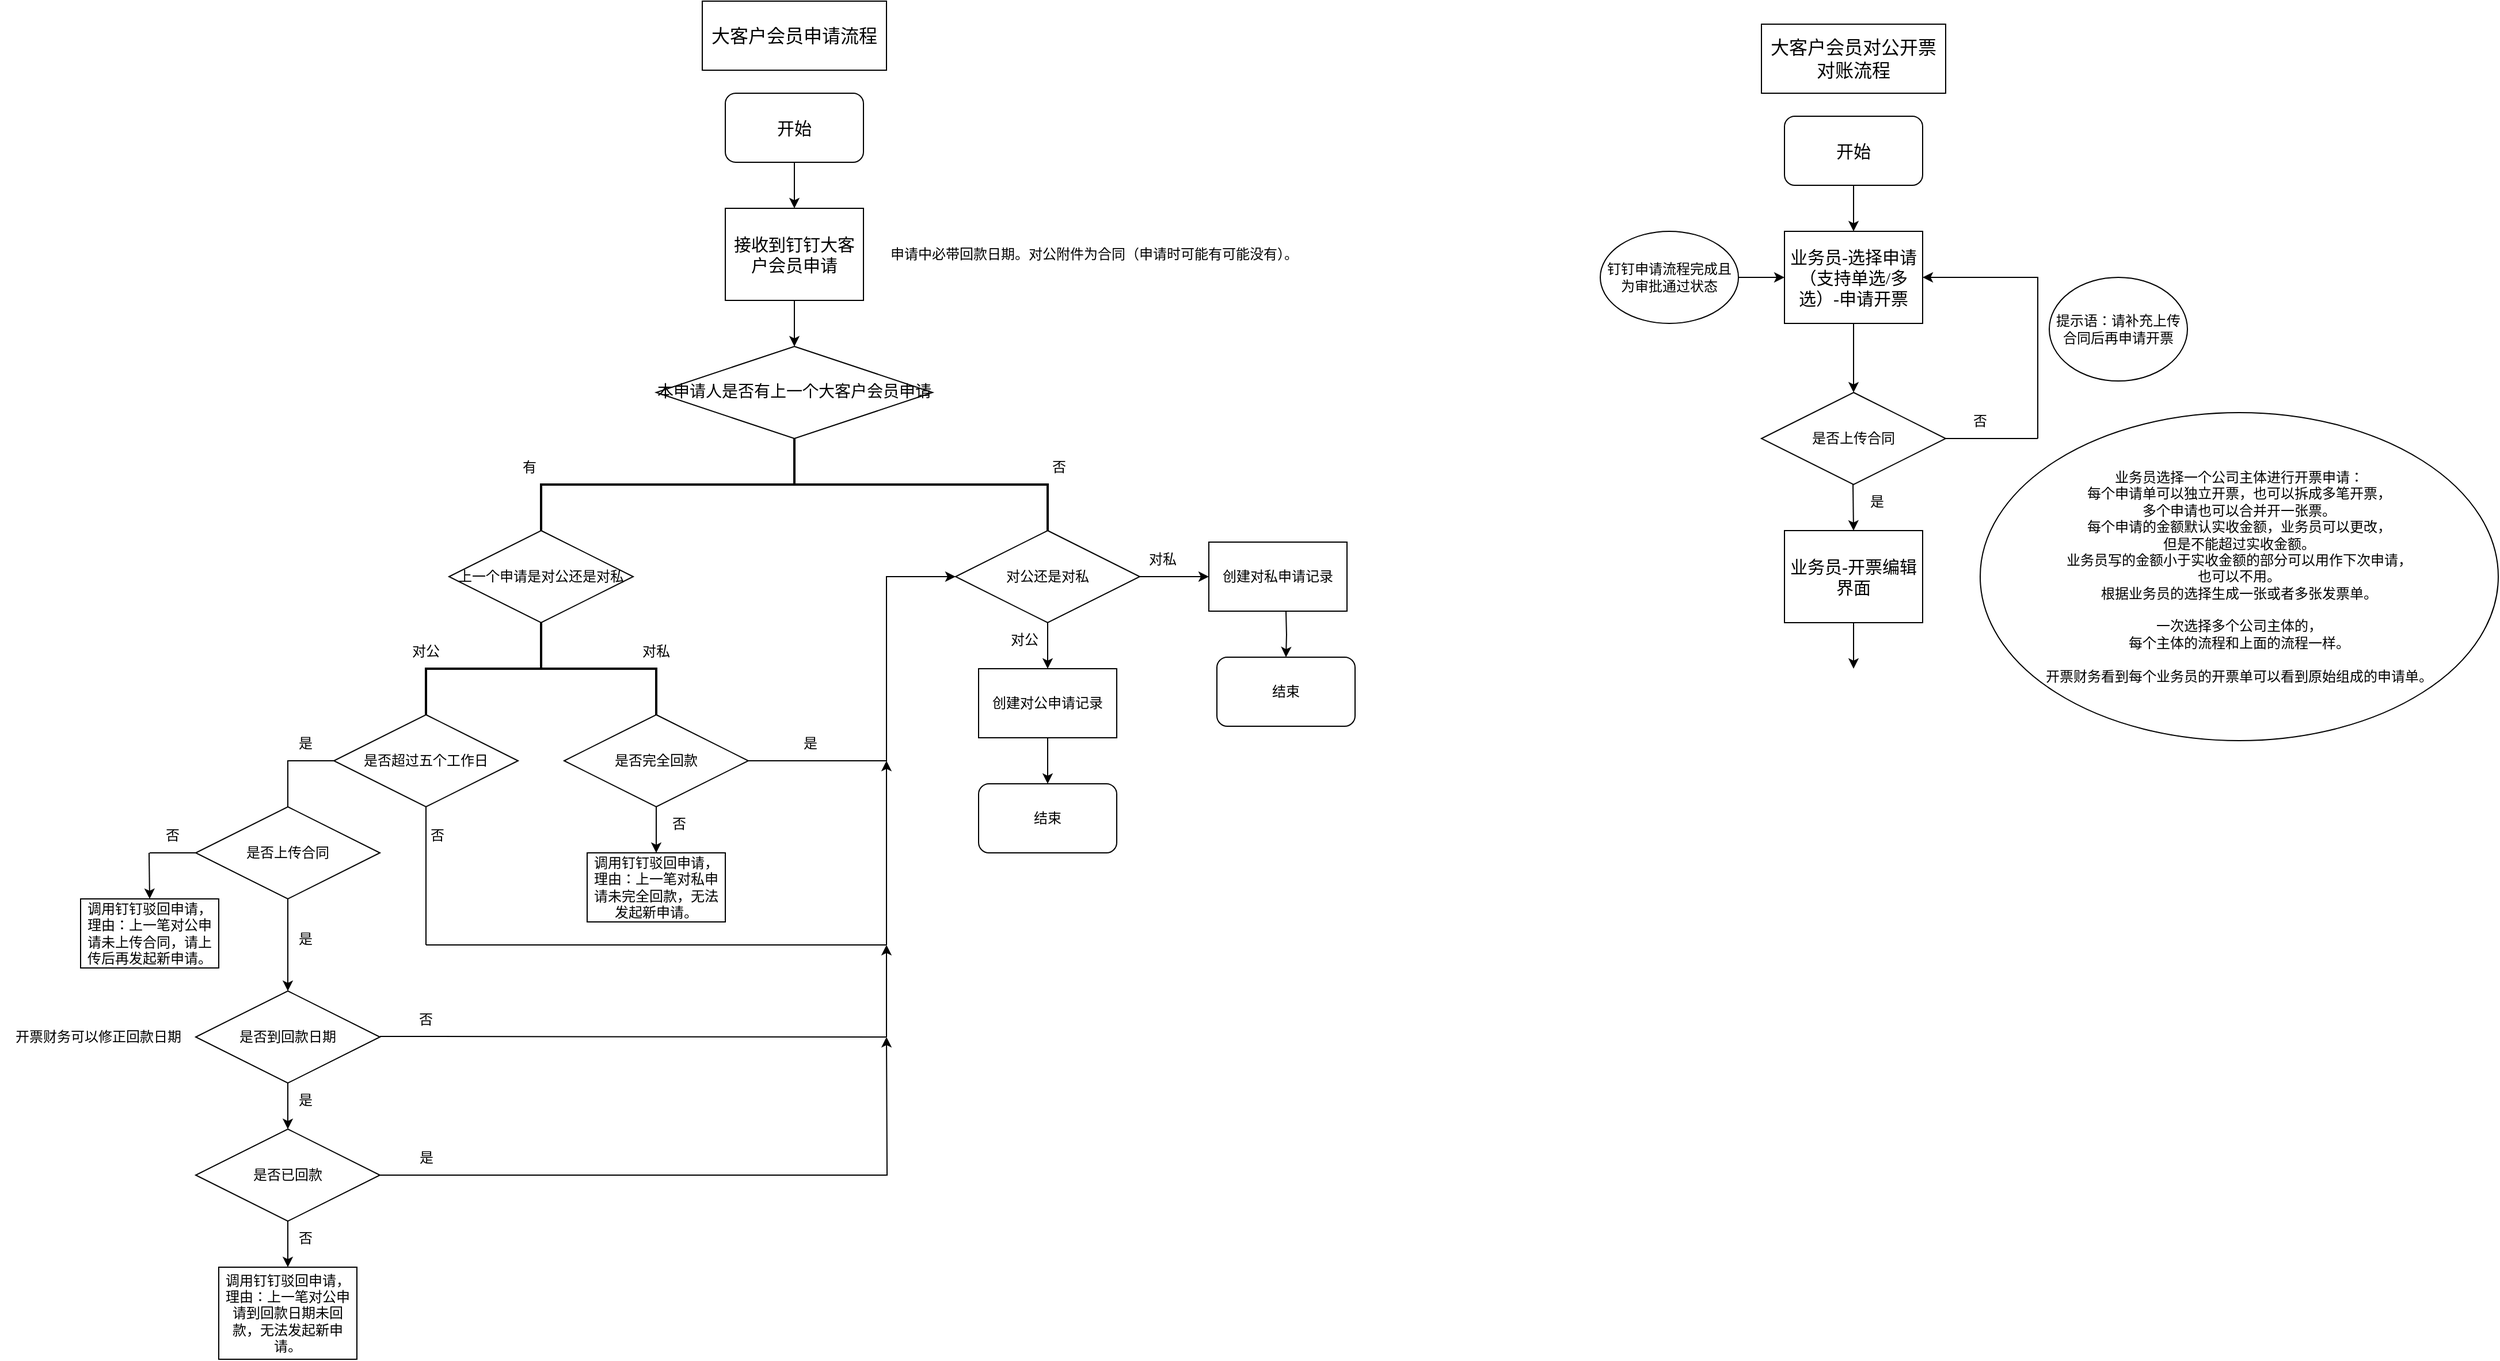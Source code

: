 <mxfile version="22.1.2" type="github">
  <diagram name="第 1 页" id="cwiQXqDM4dJ7onwpeurd">
    <mxGraphModel dx="2603" dy="947" grid="1" gridSize="10" guides="1" tooltips="1" connect="1" arrows="1" fold="1" page="1" pageScale="1" pageWidth="1169" pageHeight="827" math="0" shadow="0">
      <root>
        <mxCell id="0" />
        <mxCell id="1" parent="0" />
        <mxCell id="NmOJf7ED6O6_MyOFakdR-4" value="&lt;font style=&quot;font-size: 15px;&quot; face=&quot;Times New Roman&quot;&gt;开始&lt;/font&gt;" style="rounded=1;whiteSpace=wrap;html=1;" parent="1" vertex="1">
          <mxGeometry x="340" y="100" width="120" height="60" as="geometry" />
        </mxCell>
        <mxCell id="ECHTM2pUaqYe5BrJFtDh-3" value="" style="edgeStyle=orthogonalEdgeStyle;rounded=0;orthogonalLoop=1;jettySize=auto;html=1;" parent="1" source="NmOJf7ED6O6_MyOFakdR-4" target="NmOJf7ED6O6_MyOFakdR-5" edge="1">
          <mxGeometry relative="1" as="geometry" />
        </mxCell>
        <mxCell id="NmOJf7ED6O6_MyOFakdR-5" value="&lt;font face=&quot;Times New Roman&quot; style=&quot;font-size: 15px;&quot;&gt;接收到钉钉大客户会员申请&lt;/font&gt;" style="rounded=0;whiteSpace=wrap;html=1;" parent="1" vertex="1">
          <mxGeometry x="340" y="200" width="120" height="80" as="geometry" />
        </mxCell>
        <mxCell id="ECHTM2pUaqYe5BrJFtDh-2" value="" style="edgeStyle=orthogonalEdgeStyle;rounded=0;orthogonalLoop=1;jettySize=auto;html=1;" parent="1" source="NmOJf7ED6O6_MyOFakdR-5" target="ECHTM2pUaqYe5BrJFtDh-1" edge="1">
          <mxGeometry relative="1" as="geometry" />
        </mxCell>
        <mxCell id="ECHTM2pUaqYe5BrJFtDh-1" value="&lt;font style=&quot;font-size: 14px;&quot; face=&quot;Times New Roman&quot;&gt;本申请人是否有上一个大客户会员申请&lt;/font&gt;" style="rhombus;html=1;whiteSpace=wrap;" parent="1" vertex="1">
          <mxGeometry x="280" y="320" width="240" height="80" as="geometry" />
        </mxCell>
        <mxCell id="ECHTM2pUaqYe5BrJFtDh-4" value="" style="strokeWidth=2;html=1;shape=mxgraph.flowchart.annotation_2;align=left;labelPosition=right;pointerEvents=1;direction=south;movable=1;resizable=1;rotatable=1;deletable=1;editable=1;locked=0;connectable=1;" parent="1" vertex="1">
          <mxGeometry x="180" y="400" width="440" height="80" as="geometry" />
        </mxCell>
        <mxCell id="ECHTM2pUaqYe5BrJFtDh-5" value="有" style="text;strokeColor=none;align=center;fillColor=none;html=1;verticalAlign=middle;whiteSpace=wrap;rounded=0;movable=1;resizable=1;rotatable=1;deletable=1;editable=1;locked=0;connectable=1;" parent="1" vertex="1">
          <mxGeometry x="140" y="410" width="60" height="30" as="geometry" />
        </mxCell>
        <mxCell id="ECHTM2pUaqYe5BrJFtDh-6" value="否" style="text;strokeColor=none;align=center;fillColor=none;html=1;verticalAlign=middle;whiteSpace=wrap;rounded=0;movable=1;resizable=1;rotatable=1;deletable=1;editable=1;locked=0;connectable=1;" parent="1" vertex="1">
          <mxGeometry x="600" y="410" width="60" height="30" as="geometry" />
        </mxCell>
        <mxCell id="ECHTM2pUaqYe5BrJFtDh-7" value="上一个申请是对公还是对私" style="rhombus;whiteSpace=wrap;html=1;movable=1;resizable=1;rotatable=1;deletable=1;editable=1;locked=0;connectable=1;" parent="1" vertex="1">
          <mxGeometry x="100" y="480" width="160" height="80" as="geometry" />
        </mxCell>
        <mxCell id="ECHTM2pUaqYe5BrJFtDh-8" value="对公还是对私" style="rhombus;whiteSpace=wrap;html=1;movable=1;resizable=1;rotatable=1;deletable=1;editable=1;locked=0;connectable=1;" parent="1" vertex="1">
          <mxGeometry x="540" y="480" width="160" height="80" as="geometry" />
        </mxCell>
        <mxCell id="ECHTM2pUaqYe5BrJFtDh-9" value="" style="strokeWidth=2;html=1;shape=mxgraph.flowchart.annotation_2;align=left;labelPosition=right;pointerEvents=1;direction=south;movable=1;resizable=1;rotatable=1;deletable=1;editable=1;locked=0;connectable=1;" parent="1" vertex="1">
          <mxGeometry x="80" y="560" width="200" height="80" as="geometry" />
        </mxCell>
        <mxCell id="ECHTM2pUaqYe5BrJFtDh-10" value="对公" style="text;strokeColor=none;align=center;fillColor=none;html=1;verticalAlign=middle;whiteSpace=wrap;rounded=0;movable=1;resizable=1;rotatable=1;deletable=1;editable=1;locked=0;connectable=1;" parent="1" vertex="1">
          <mxGeometry x="50" y="570" width="60" height="30" as="geometry" />
        </mxCell>
        <mxCell id="ECHTM2pUaqYe5BrJFtDh-11" value="对私" style="text;strokeColor=none;align=center;fillColor=none;html=1;verticalAlign=middle;whiteSpace=wrap;rounded=0;movable=1;resizable=1;rotatable=1;deletable=1;editable=1;locked=0;connectable=1;" parent="1" vertex="1">
          <mxGeometry x="250" y="570" width="60" height="30" as="geometry" />
        </mxCell>
        <mxCell id="ECHTM2pUaqYe5BrJFtDh-12" value="是否完全回款" style="rhombus;whiteSpace=wrap;html=1;movable=1;resizable=1;rotatable=1;deletable=1;editable=1;locked=0;connectable=1;" parent="1" vertex="1">
          <mxGeometry x="200" y="640" width="160" height="80" as="geometry" />
        </mxCell>
        <mxCell id="ECHTM2pUaqYe5BrJFtDh-14" value="否" style="text;strokeColor=none;align=center;fillColor=none;html=1;verticalAlign=middle;whiteSpace=wrap;rounded=0;movable=1;resizable=1;rotatable=1;deletable=1;editable=1;locked=0;connectable=1;" parent="1" vertex="1">
          <mxGeometry x="270" y="720" width="60" height="30" as="geometry" />
        </mxCell>
        <mxCell id="ECHTM2pUaqYe5BrJFtDh-15" value="是" style="text;strokeColor=none;align=center;fillColor=none;html=1;verticalAlign=middle;whiteSpace=wrap;rounded=0;movable=1;resizable=1;rotatable=1;deletable=1;editable=1;locked=0;connectable=1;" parent="1" vertex="1">
          <mxGeometry x="384" y="650" width="60" height="30" as="geometry" />
        </mxCell>
        <mxCell id="ECHTM2pUaqYe5BrJFtDh-16" value="" style="shape=partialRectangle;whiteSpace=wrap;html=1;top=0;left=0;fillColor=none;" parent="1" vertex="1">
          <mxGeometry x="360" y="520" width="120" height="160" as="geometry" />
        </mxCell>
        <mxCell id="ECHTM2pUaqYe5BrJFtDh-18" value="" style="endArrow=classic;html=1;rounded=0;entryX=0;entryY=0.5;entryDx=0;entryDy=0;" parent="1" target="ECHTM2pUaqYe5BrJFtDh-8" edge="1">
          <mxGeometry width="50" height="50" relative="1" as="geometry">
            <mxPoint x="480" y="520" as="sourcePoint" />
            <mxPoint x="530" y="470" as="targetPoint" />
          </mxGeometry>
        </mxCell>
        <mxCell id="ECHTM2pUaqYe5BrJFtDh-20" value="" style="endArrow=classic;html=1;rounded=0;" parent="1" edge="1">
          <mxGeometry width="50" height="50" relative="1" as="geometry">
            <mxPoint x="280" y="720" as="sourcePoint" />
            <mxPoint x="280" y="760" as="targetPoint" />
          </mxGeometry>
        </mxCell>
        <mxCell id="ECHTM2pUaqYe5BrJFtDh-21" value="调用钉钉驳回申请，理由：上一笔对私申请未完全回款，无法发起新申请。" style="rounded=0;whiteSpace=wrap;html=1;" parent="1" vertex="1">
          <mxGeometry x="220" y="760" width="120" height="60" as="geometry" />
        </mxCell>
        <mxCell id="ECHTM2pUaqYe5BrJFtDh-22" value="是否超过五个工作日" style="rhombus;whiteSpace=wrap;html=1;movable=1;resizable=1;rotatable=1;deletable=1;editable=1;locked=0;connectable=1;" parent="1" vertex="1">
          <mxGeometry y="640" width="160" height="80" as="geometry" />
        </mxCell>
        <mxCell id="ECHTM2pUaqYe5BrJFtDh-25" value="是" style="text;html=1;align=center;verticalAlign=middle;resizable=0;points=[];autosize=1;strokeColor=none;fillColor=none;" parent="1" vertex="1">
          <mxGeometry x="-45" y="650" width="40" height="30" as="geometry" />
        </mxCell>
        <mxCell id="ECHTM2pUaqYe5BrJFtDh-26" value="申请中必带回款日期。对公附件为合同（申请时可能有可能没有）。" style="text;html=1;align=center;verticalAlign=middle;resizable=0;points=[];autosize=1;strokeColor=none;fillColor=none;" parent="1" vertex="1">
          <mxGeometry x="470" y="225" width="380" height="30" as="geometry" />
        </mxCell>
        <mxCell id="ECHTM2pUaqYe5BrJFtDh-27" value="" style="endArrow=none;html=1;rounded=0;" parent="1" edge="1">
          <mxGeometry width="50" height="50" relative="1" as="geometry">
            <mxPoint x="80" y="840" as="sourcePoint" />
            <mxPoint x="80" y="720" as="targetPoint" />
          </mxGeometry>
        </mxCell>
        <mxCell id="ECHTM2pUaqYe5BrJFtDh-28" value="" style="endArrow=none;html=1;rounded=0;" parent="1" edge="1">
          <mxGeometry width="50" height="50" relative="1" as="geometry">
            <mxPoint x="80" y="840" as="sourcePoint" />
            <mxPoint x="480" y="840" as="targetPoint" />
          </mxGeometry>
        </mxCell>
        <mxCell id="ECHTM2pUaqYe5BrJFtDh-30" value="否" style="text;strokeColor=none;align=center;fillColor=none;html=1;verticalAlign=middle;whiteSpace=wrap;rounded=0;movable=1;resizable=1;rotatable=1;deletable=1;editable=1;locked=0;connectable=1;" parent="1" vertex="1">
          <mxGeometry x="60" y="730" width="60" height="30" as="geometry" />
        </mxCell>
        <mxCell id="ECHTM2pUaqYe5BrJFtDh-31" value="" style="shape=partialRectangle;whiteSpace=wrap;html=1;bottom=0;right=0;fillColor=none;" parent="1" vertex="1">
          <mxGeometry x="-40" y="680" width="40" height="40" as="geometry" />
        </mxCell>
        <mxCell id="ECHTM2pUaqYe5BrJFtDh-32" value="是否上传合同" style="rhombus;whiteSpace=wrap;html=1;movable=1;resizable=1;rotatable=1;deletable=1;editable=1;locked=0;connectable=1;" parent="1" vertex="1">
          <mxGeometry x="-120" y="720" width="160" height="80" as="geometry" />
        </mxCell>
        <mxCell id="ECHTM2pUaqYe5BrJFtDh-38" value="是" style="text;html=1;align=center;verticalAlign=middle;resizable=0;points=[];autosize=1;strokeColor=none;fillColor=none;" parent="1" vertex="1">
          <mxGeometry x="-45" y="820" width="40" height="30" as="geometry" />
        </mxCell>
        <mxCell id="ECHTM2pUaqYe5BrJFtDh-39" value="否" style="text;strokeColor=none;align=center;fillColor=none;html=1;verticalAlign=middle;whiteSpace=wrap;rounded=0;movable=1;resizable=1;rotatable=1;deletable=1;editable=1;locked=0;connectable=1;" parent="1" vertex="1">
          <mxGeometry x="-170" y="730" width="60" height="30" as="geometry" />
        </mxCell>
        <mxCell id="ECHTM2pUaqYe5BrJFtDh-42" value="" style="endArrow=none;html=1;rounded=0;" parent="1" edge="1">
          <mxGeometry width="50" height="50" relative="1" as="geometry">
            <mxPoint x="-160" y="760" as="sourcePoint" />
            <mxPoint x="-120" y="760" as="targetPoint" />
          </mxGeometry>
        </mxCell>
        <mxCell id="ECHTM2pUaqYe5BrJFtDh-43" value="调用钉钉驳回申请，理由：上一笔对公申请未上传合同，请上传后再发起新申请。" style="rounded=0;whiteSpace=wrap;html=1;" parent="1" vertex="1">
          <mxGeometry x="-220" y="800" width="120" height="60" as="geometry" />
        </mxCell>
        <mxCell id="ECHTM2pUaqYe5BrJFtDh-44" value="是否到回款日期" style="rhombus;whiteSpace=wrap;html=1;movable=1;resizable=1;rotatable=1;deletable=1;editable=1;locked=0;connectable=1;" parent="1" vertex="1">
          <mxGeometry x="-120" y="880" width="160" height="80" as="geometry" />
        </mxCell>
        <mxCell id="ECHTM2pUaqYe5BrJFtDh-45" value="" style="endArrow=none;html=1;rounded=0;" parent="1" edge="1">
          <mxGeometry width="50" height="50" relative="1" as="geometry">
            <mxPoint x="40" y="919.5" as="sourcePoint" />
            <mxPoint x="480" y="920" as="targetPoint" />
          </mxGeometry>
        </mxCell>
        <mxCell id="ECHTM2pUaqYe5BrJFtDh-46" value="否" style="text;strokeColor=none;align=center;fillColor=none;html=1;verticalAlign=middle;whiteSpace=wrap;rounded=0;movable=1;resizable=1;rotatable=1;deletable=1;editable=1;locked=0;connectable=1;" parent="1" vertex="1">
          <mxGeometry x="50" y="890" width="60" height="30" as="geometry" />
        </mxCell>
        <mxCell id="ECHTM2pUaqYe5BrJFtDh-48" value="是" style="text;html=1;align=center;verticalAlign=middle;resizable=0;points=[];autosize=1;strokeColor=none;fillColor=none;" parent="1" vertex="1">
          <mxGeometry x="-45" y="960" width="40" height="30" as="geometry" />
        </mxCell>
        <mxCell id="ECHTM2pUaqYe5BrJFtDh-54" style="edgeStyle=orthogonalEdgeStyle;rounded=0;orthogonalLoop=1;jettySize=auto;html=1;exitX=1;exitY=0.5;exitDx=0;exitDy=0;" parent="1" source="ECHTM2pUaqYe5BrJFtDh-49" edge="1">
          <mxGeometry relative="1" as="geometry">
            <mxPoint x="480" y="920" as="targetPoint" />
          </mxGeometry>
        </mxCell>
        <mxCell id="ECHTM2pUaqYe5BrJFtDh-49" value="是否已回款" style="rhombus;whiteSpace=wrap;html=1;movable=1;resizable=1;rotatable=1;deletable=1;editable=1;locked=0;connectable=1;" parent="1" vertex="1">
          <mxGeometry x="-120" y="1000" width="160" height="80" as="geometry" />
        </mxCell>
        <mxCell id="ECHTM2pUaqYe5BrJFtDh-50" value="" style="entryX=0.5;entryY=0;entryDx=0;entryDy=0;" parent="1" target="ECHTM2pUaqYe5BrJFtDh-44" edge="1">
          <mxGeometry relative="1" as="geometry">
            <mxPoint x="-40" y="800" as="sourcePoint" />
            <mxPoint x="-40" y="840" as="targetPoint" />
          </mxGeometry>
        </mxCell>
        <mxCell id="ECHTM2pUaqYe5BrJFtDh-52" value="" style="" parent="1" edge="1">
          <mxGeometry relative="1" as="geometry">
            <mxPoint x="-40" y="960" as="sourcePoint" />
            <mxPoint x="-40" y="1000" as="targetPoint" />
          </mxGeometry>
        </mxCell>
        <mxCell id="ECHTM2pUaqYe5BrJFtDh-53" value="" style="" parent="1" edge="1">
          <mxGeometry relative="1" as="geometry">
            <mxPoint x="-160.5" y="760" as="sourcePoint" />
            <mxPoint x="-160" y="800" as="targetPoint" />
          </mxGeometry>
        </mxCell>
        <mxCell id="ECHTM2pUaqYe5BrJFtDh-55" value="是" style="text;html=1;align=center;verticalAlign=middle;resizable=0;points=[];autosize=1;strokeColor=none;fillColor=none;" parent="1" vertex="1">
          <mxGeometry x="60" y="1010" width="40" height="30" as="geometry" />
        </mxCell>
        <mxCell id="ECHTM2pUaqYe5BrJFtDh-56" value="否" style="text;html=1;align=center;verticalAlign=middle;resizable=0;points=[];autosize=1;strokeColor=none;fillColor=none;" parent="1" vertex="1">
          <mxGeometry x="-45" y="1080" width="40" height="30" as="geometry" />
        </mxCell>
        <mxCell id="ECHTM2pUaqYe5BrJFtDh-57" value="" style="" parent="1" edge="1">
          <mxGeometry relative="1" as="geometry">
            <mxPoint x="-40" y="1080" as="sourcePoint" />
            <mxPoint x="-40" y="1120" as="targetPoint" />
          </mxGeometry>
        </mxCell>
        <mxCell id="ECHTM2pUaqYe5BrJFtDh-58" value="调用钉钉驳回申请，理由：上一笔对公申请到回款日期未回款，无法发起新申请。" style="rounded=0;whiteSpace=wrap;html=1;" parent="1" vertex="1">
          <mxGeometry x="-100" y="1120" width="120" height="80" as="geometry" />
        </mxCell>
        <mxCell id="ECHTM2pUaqYe5BrJFtDh-59" value="" style="endArrow=classic;html=1;rounded=0;" parent="1" edge="1">
          <mxGeometry width="50" height="50" relative="1" as="geometry">
            <mxPoint x="480" y="920" as="sourcePoint" />
            <mxPoint x="480" y="840" as="targetPoint" />
          </mxGeometry>
        </mxCell>
        <mxCell id="ECHTM2pUaqYe5BrJFtDh-61" value="" style="endArrow=classic;html=1;rounded=0;" parent="1" edge="1">
          <mxGeometry width="50" height="50" relative="1" as="geometry">
            <mxPoint x="480" y="840" as="sourcePoint" />
            <mxPoint x="480" y="680" as="targetPoint" />
          </mxGeometry>
        </mxCell>
        <mxCell id="ECHTM2pUaqYe5BrJFtDh-63" value="开票财务可以修正回款日期" style="text;html=1;align=center;verticalAlign=middle;resizable=0;points=[];autosize=1;strokeColor=none;fillColor=none;" parent="1" vertex="1">
          <mxGeometry x="-290" y="905" width="170" height="30" as="geometry" />
        </mxCell>
        <mxCell id="ECHTM2pUaqYe5BrJFtDh-64" value="&lt;font style=&quot;font-size: 16px;&quot;&gt;大客户会员申请流程&lt;/font&gt;" style="rounded=0;whiteSpace=wrap;html=1;" parent="1" vertex="1">
          <mxGeometry x="320" y="20" width="160" height="60" as="geometry" />
        </mxCell>
        <mxCell id="ECHTM2pUaqYe5BrJFtDh-66" value="" style="" parent="1" edge="1">
          <mxGeometry relative="1" as="geometry">
            <mxPoint x="620" y="560" as="sourcePoint" />
            <mxPoint x="620" y="600" as="targetPoint" />
          </mxGeometry>
        </mxCell>
        <mxCell id="ECHTM2pUaqYe5BrJFtDh-67" value="对公" style="text;strokeColor=none;align=center;fillColor=none;html=1;verticalAlign=middle;whiteSpace=wrap;rounded=0;movable=1;resizable=1;rotatable=1;deletable=1;editable=1;locked=0;connectable=1;" parent="1" vertex="1">
          <mxGeometry x="570" y="560" width="60" height="30" as="geometry" />
        </mxCell>
        <mxCell id="ECHTM2pUaqYe5BrJFtDh-68" value="对私" style="text;strokeColor=none;align=center;fillColor=none;html=1;verticalAlign=middle;whiteSpace=wrap;rounded=0;movable=1;resizable=1;rotatable=1;deletable=1;editable=1;locked=0;connectable=1;" parent="1" vertex="1">
          <mxGeometry x="690" y="490" width="60" height="30" as="geometry" />
        </mxCell>
        <mxCell id="ECHTM2pUaqYe5BrJFtDh-69" value="" style="endArrow=classic;html=1;rounded=0;" parent="1" edge="1">
          <mxGeometry width="50" height="50" relative="1" as="geometry">
            <mxPoint x="700" y="520" as="sourcePoint" />
            <mxPoint x="760" y="520" as="targetPoint" />
          </mxGeometry>
        </mxCell>
        <mxCell id="ECHTM2pUaqYe5BrJFtDh-74" style="edgeStyle=orthogonalEdgeStyle;rounded=0;orthogonalLoop=1;jettySize=auto;html=1;exitX=0.5;exitY=1;exitDx=0;exitDy=0;" parent="1" source="ECHTM2pUaqYe5BrJFtDh-70" edge="1">
          <mxGeometry relative="1" as="geometry">
            <mxPoint x="620" y="700" as="targetPoint" />
          </mxGeometry>
        </mxCell>
        <mxCell id="ECHTM2pUaqYe5BrJFtDh-70" value="创建对公申请记录" style="rounded=0;whiteSpace=wrap;html=1;" parent="1" vertex="1">
          <mxGeometry x="560" y="600" width="120" height="60" as="geometry" />
        </mxCell>
        <mxCell id="ECHTM2pUaqYe5BrJFtDh-72" value="创建对私申请记录" style="rounded=0;whiteSpace=wrap;html=1;" parent="1" vertex="1">
          <mxGeometry x="760" y="490" width="120" height="60" as="geometry" />
        </mxCell>
        <mxCell id="ECHTM2pUaqYe5BrJFtDh-75" value="结束" style="rounded=1;whiteSpace=wrap;html=1;" parent="1" vertex="1">
          <mxGeometry x="560" y="700" width="120" height="60" as="geometry" />
        </mxCell>
        <mxCell id="ECHTM2pUaqYe5BrJFtDh-77" value="结束" style="rounded=1;whiteSpace=wrap;html=1;" parent="1" vertex="1">
          <mxGeometry x="767" y="590" width="120" height="60" as="geometry" />
        </mxCell>
        <mxCell id="ECHTM2pUaqYe5BrJFtDh-78" style="edgeStyle=orthogonalEdgeStyle;rounded=0;orthogonalLoop=1;jettySize=auto;html=1;exitX=0.5;exitY=1;exitDx=0;exitDy=0;" parent="1" edge="1">
          <mxGeometry relative="1" as="geometry">
            <mxPoint x="827" y="590" as="targetPoint" />
            <mxPoint x="827" y="550" as="sourcePoint" />
          </mxGeometry>
        </mxCell>
        <mxCell id="5aaM2zscBui7bIKNS3Ns-1" value="&lt;font style=&quot;font-size: 15px;&quot; face=&quot;Times New Roman&quot;&gt;开始&lt;/font&gt;" style="rounded=1;whiteSpace=wrap;html=1;" parent="1" vertex="1">
          <mxGeometry x="1260" y="120" width="120" height="60" as="geometry" />
        </mxCell>
        <mxCell id="5aaM2zscBui7bIKNS3Ns-2" value="" style="edgeStyle=orthogonalEdgeStyle;rounded=0;orthogonalLoop=1;jettySize=auto;html=1;" parent="1" source="5aaM2zscBui7bIKNS3Ns-1" target="5aaM2zscBui7bIKNS3Ns-3" edge="1">
          <mxGeometry relative="1" as="geometry" />
        </mxCell>
        <mxCell id="5aaM2zscBui7bIKNS3Ns-3" value="&lt;font face=&quot;Times New Roman&quot;&gt;&lt;span style=&quot;font-size: 15px;&quot;&gt;业务员-选择申请（支持单选/多选）-申请开票&lt;/span&gt;&lt;/font&gt;" style="rounded=0;whiteSpace=wrap;html=1;" parent="1" vertex="1">
          <mxGeometry x="1260" y="220" width="120" height="80" as="geometry" />
        </mxCell>
        <mxCell id="5aaM2zscBui7bIKNS3Ns-5" value="&lt;font style=&quot;font-size: 16px;&quot;&gt;大客户会员对公开票对账流程&lt;/font&gt;" style="rounded=0;whiteSpace=wrap;html=1;" parent="1" vertex="1">
          <mxGeometry x="1240" y="40" width="160" height="60" as="geometry" />
        </mxCell>
        <mxCell id="5aaM2zscBui7bIKNS3Ns-6" value="钉钉申请流程完成且为审批通过状态" style="ellipse;whiteSpace=wrap;html=1;" parent="1" vertex="1">
          <mxGeometry x="1100" y="220" width="120" height="80" as="geometry" />
        </mxCell>
        <mxCell id="5aaM2zscBui7bIKNS3Ns-7" value="" style="endArrow=classic;html=1;rounded=0;entryX=0;entryY=0.5;entryDx=0;entryDy=0;" parent="1" target="5aaM2zscBui7bIKNS3Ns-3" edge="1">
          <mxGeometry width="50" height="50" relative="1" as="geometry">
            <mxPoint x="1220" y="260" as="sourcePoint" />
            <mxPoint x="1270" y="210" as="targetPoint" />
          </mxGeometry>
        </mxCell>
        <mxCell id="5aaM2zscBui7bIKNS3Ns-8" value="" style="endArrow=classic;html=1;rounded=0;" parent="1" edge="1">
          <mxGeometry width="50" height="50" relative="1" as="geometry">
            <mxPoint x="1320" y="300" as="sourcePoint" />
            <mxPoint x="1320" y="360" as="targetPoint" />
          </mxGeometry>
        </mxCell>
        <mxCell id="5aaM2zscBui7bIKNS3Ns-9" value="是否上传合同" style="rhombus;whiteSpace=wrap;html=1;movable=1;resizable=1;rotatable=1;deletable=1;editable=1;locked=0;connectable=1;" parent="1" vertex="1">
          <mxGeometry x="1240" y="360" width="160" height="80" as="geometry" />
        </mxCell>
        <mxCell id="5aaM2zscBui7bIKNS3Ns-10" value="" style="endArrow=none;html=1;rounded=0;" parent="1" edge="1">
          <mxGeometry width="50" height="50" relative="1" as="geometry">
            <mxPoint x="1400" y="400" as="sourcePoint" />
            <mxPoint x="1480" y="400" as="targetPoint" />
          </mxGeometry>
        </mxCell>
        <mxCell id="5aaM2zscBui7bIKNS3Ns-11" value="" style="endArrow=none;html=1;rounded=0;" parent="1" edge="1">
          <mxGeometry width="50" height="50" relative="1" as="geometry">
            <mxPoint x="1480" y="259.5" as="sourcePoint" />
            <mxPoint x="1480" y="400" as="targetPoint" />
          </mxGeometry>
        </mxCell>
        <mxCell id="5aaM2zscBui7bIKNS3Ns-12" value="" style="endArrow=classic;html=1;rounded=0;" parent="1" edge="1">
          <mxGeometry width="50" height="50" relative="1" as="geometry">
            <mxPoint x="1480" y="260" as="sourcePoint" />
            <mxPoint x="1380" y="260" as="targetPoint" />
          </mxGeometry>
        </mxCell>
        <mxCell id="5aaM2zscBui7bIKNS3Ns-13" value="否" style="text;strokeColor=none;align=center;fillColor=none;html=1;verticalAlign=middle;whiteSpace=wrap;rounded=0;movable=1;resizable=1;rotatable=1;deletable=1;editable=1;locked=0;connectable=1;" parent="1" vertex="1">
          <mxGeometry x="1400" y="370" width="60" height="30" as="geometry" />
        </mxCell>
        <mxCell id="5aaM2zscBui7bIKNS3Ns-14" value="提示语：请补充上传合同后再申请开票" style="ellipse;whiteSpace=wrap;html=1;" parent="1" vertex="1">
          <mxGeometry x="1490" y="260" width="120" height="90" as="geometry" />
        </mxCell>
        <mxCell id="5aaM2zscBui7bIKNS3Ns-15" value="" style="endArrow=classic;html=1;rounded=0;" parent="1" edge="1">
          <mxGeometry width="50" height="50" relative="1" as="geometry">
            <mxPoint x="1319.5" y="440" as="sourcePoint" />
            <mxPoint x="1320" y="480" as="targetPoint" />
          </mxGeometry>
        </mxCell>
        <mxCell id="5aaM2zscBui7bIKNS3Ns-16" value="是" style="text;html=1;align=center;verticalAlign=middle;resizable=0;points=[];autosize=1;strokeColor=none;fillColor=none;" parent="1" vertex="1">
          <mxGeometry x="1320" y="440" width="40" height="30" as="geometry" />
        </mxCell>
        <mxCell id="5aaM2zscBui7bIKNS3Ns-20" value="&lt;font face=&quot;Times New Roman&quot;&gt;&lt;span style=&quot;font-size: 15px;&quot;&gt;业务员-开票编辑界面&lt;/span&gt;&lt;/font&gt;" style="rounded=0;whiteSpace=wrap;html=1;" parent="1" vertex="1">
          <mxGeometry x="1260" y="480" width="120" height="80" as="geometry" />
        </mxCell>
        <mxCell id="5aaM2zscBui7bIKNS3Ns-22" value="" style="endArrow=classic;html=1;rounded=0;" parent="1" edge="1">
          <mxGeometry width="50" height="50" relative="1" as="geometry">
            <mxPoint x="1320" y="560" as="sourcePoint" />
            <mxPoint x="1320" y="600" as="targetPoint" />
          </mxGeometry>
        </mxCell>
        <mxCell id="5aaM2zscBui7bIKNS3Ns-23" value="业务员选择一个公司主体进行开票申请：&lt;br&gt;每个申请单可以独立开票，也可以拆成多笔开票，&lt;br&gt;多个申请也可以合并开一张票。&lt;br&gt;每个申请的金额默认实收金额，业务员可以更改，&lt;br&gt;但是不能超过实收金额。&lt;br&gt;业务员写的金额小于实收金额的部分可以用作下次申请，&lt;br&gt;也可以不用。&lt;br&gt;根据业务员的选择生成一张或者多张发票单。&lt;br&gt;&lt;br&gt;一次选择多个公司主体的，&lt;br&gt;每个主体的流程和上面的流程一样。&lt;br&gt;&lt;br&gt;开票财务看到每个业务员的开票单可以看到原始组成的申请单。" style="ellipse;whiteSpace=wrap;html=1;" parent="1" vertex="1">
          <mxGeometry x="1430" y="377.5" width="450" height="285" as="geometry" />
        </mxCell>
      </root>
    </mxGraphModel>
  </diagram>
</mxfile>
